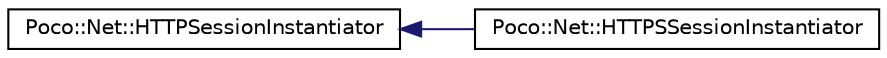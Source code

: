 digraph "Graphical Class Hierarchy"
{
 // LATEX_PDF_SIZE
  edge [fontname="Helvetica",fontsize="10",labelfontname="Helvetica",labelfontsize="10"];
  node [fontname="Helvetica",fontsize="10",shape=record];
  rankdir="LR";
  Node0 [label="Poco::Net::HTTPSessionInstantiator",height=0.2,width=0.4,color="black", fillcolor="white", style="filled",URL="$classPoco_1_1Net_1_1HTTPSessionInstantiator.html",tooltip=" "];
  Node0 -> Node1 [dir="back",color="midnightblue",fontsize="10",style="solid",fontname="Helvetica"];
  Node1 [label="Poco::Net::HTTPSSessionInstantiator",height=0.2,width=0.4,color="black", fillcolor="white", style="filled",URL="$classPoco_1_1Net_1_1HTTPSSessionInstantiator.html",tooltip="The HTTPSessionInstantiator for HTTPSClientSession."];
}
